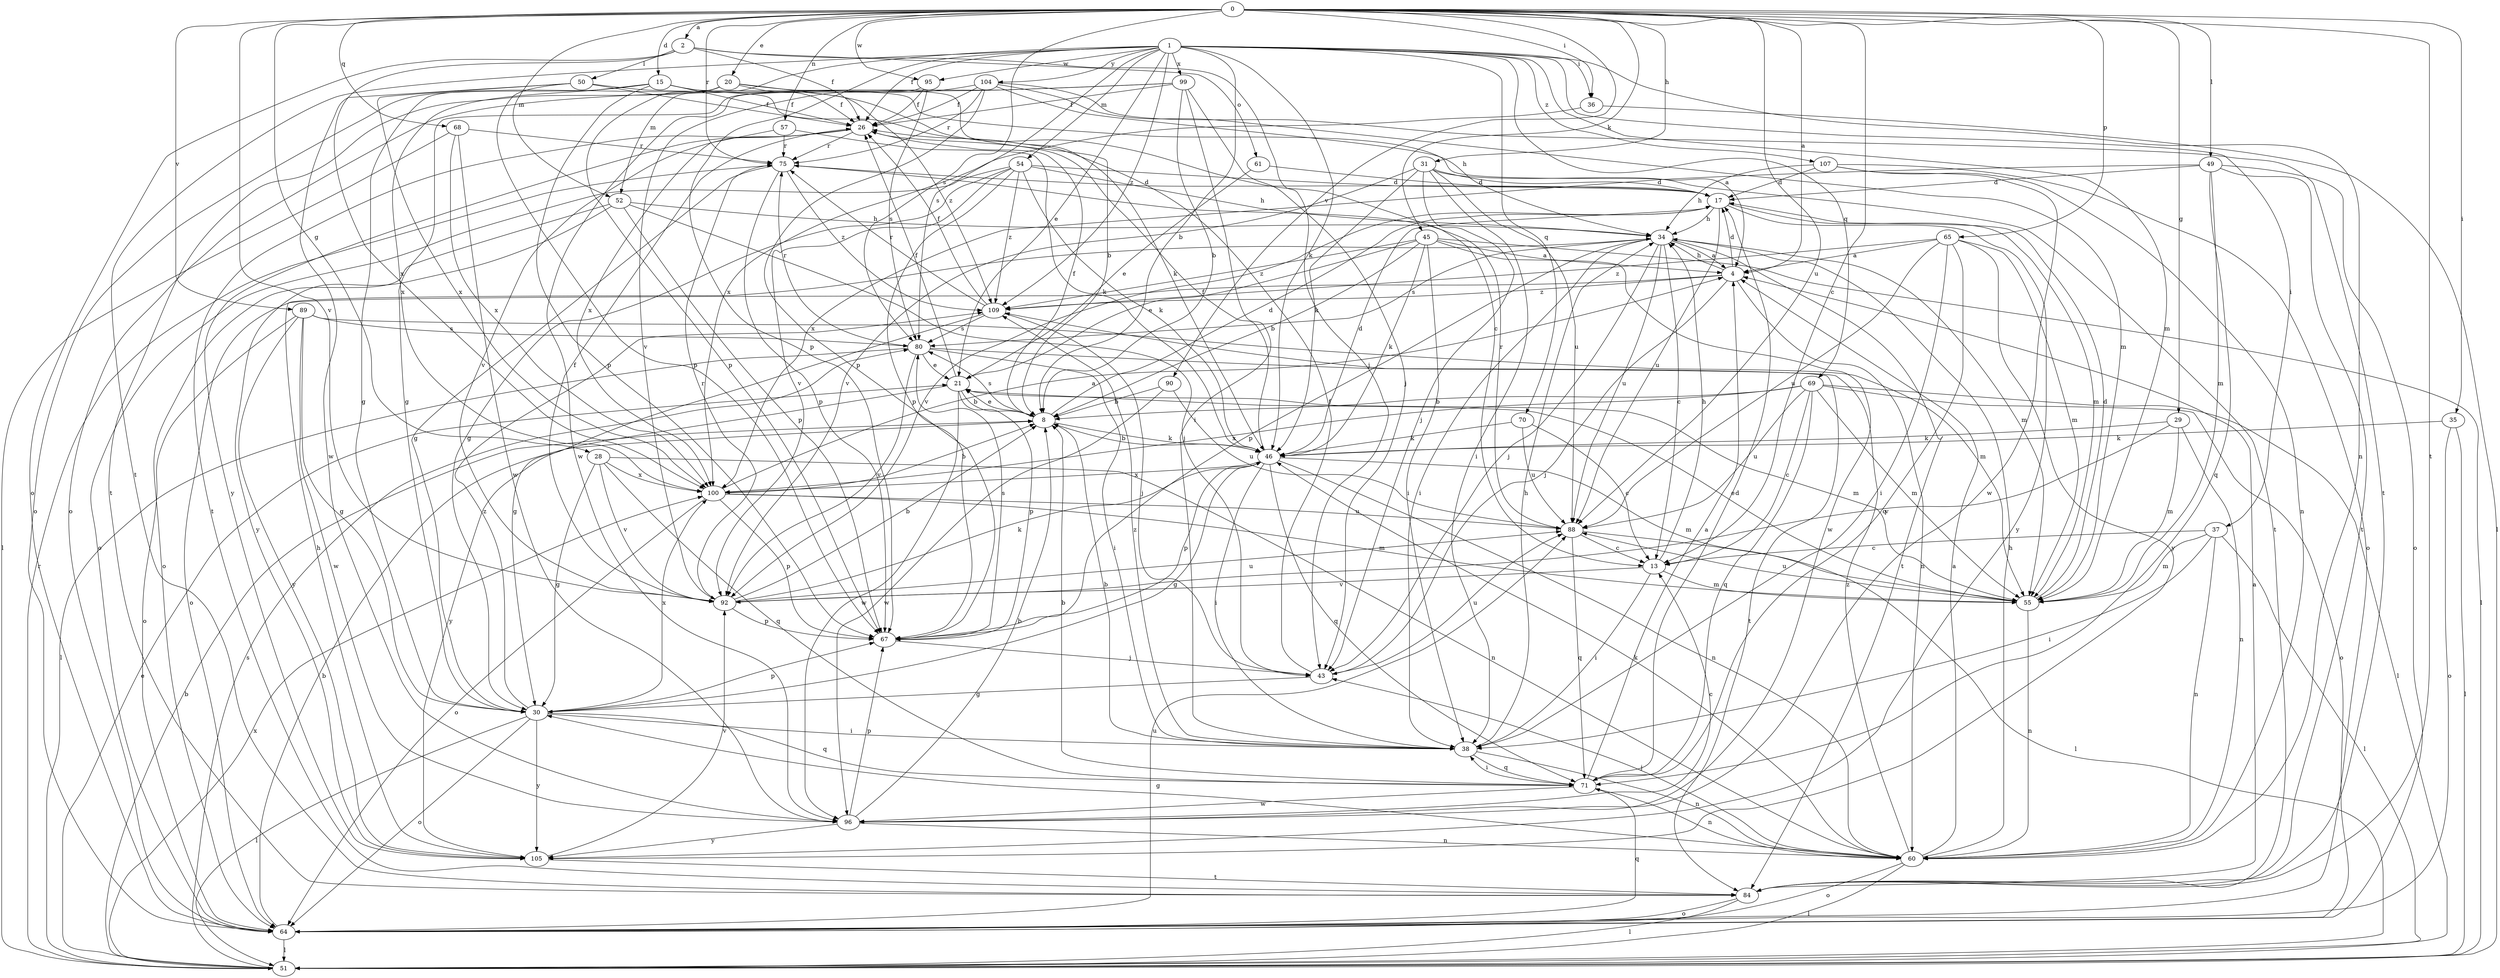 strict digraph  {
0;
1;
2;
4;
8;
13;
15;
17;
20;
21;
26;
28;
29;
30;
31;
34;
35;
36;
37;
38;
43;
45;
46;
49;
50;
51;
52;
54;
55;
57;
60;
61;
64;
65;
67;
68;
69;
70;
71;
75;
80;
84;
88;
89;
90;
92;
95;
96;
99;
100;
104;
105;
107;
109;
0 -> 2  [label=a];
0 -> 4  [label=a];
0 -> 13  [label=c];
0 -> 15  [label=d];
0 -> 20  [label=e];
0 -> 28  [label=g];
0 -> 29  [label=g];
0 -> 31  [label=h];
0 -> 35  [label=i];
0 -> 36  [label=i];
0 -> 45  [label=k];
0 -> 49  [label=l];
0 -> 52  [label=m];
0 -> 57  [label=n];
0 -> 65  [label=p];
0 -> 68  [label=q];
0 -> 75  [label=r];
0 -> 80  [label=s];
0 -> 84  [label=t];
0 -> 88  [label=u];
0 -> 89  [label=v];
0 -> 90  [label=v];
0 -> 92  [label=v];
0 -> 95  [label=w];
1 -> 8  [label=b];
1 -> 21  [label=e];
1 -> 26  [label=f];
1 -> 36  [label=i];
1 -> 37  [label=i];
1 -> 46  [label=k];
1 -> 52  [label=m];
1 -> 54  [label=m];
1 -> 55  [label=m];
1 -> 60  [label=n];
1 -> 67  [label=p];
1 -> 69  [label=q];
1 -> 70  [label=q];
1 -> 80  [label=s];
1 -> 84  [label=t];
1 -> 95  [label=w];
1 -> 99  [label=x];
1 -> 104  [label=y];
1 -> 107  [label=z];
1 -> 109  [label=z];
2 -> 26  [label=f];
2 -> 43  [label=j];
2 -> 50  [label=l];
2 -> 61  [label=o];
2 -> 64  [label=o];
2 -> 100  [label=x];
4 -> 17  [label=d];
4 -> 34  [label=h];
4 -> 43  [label=j];
4 -> 60  [label=n];
4 -> 64  [label=o];
4 -> 109  [label=z];
8 -> 17  [label=d];
8 -> 21  [label=e];
8 -> 26  [label=f];
8 -> 46  [label=k];
8 -> 80  [label=s];
13 -> 34  [label=h];
13 -> 38  [label=i];
13 -> 55  [label=m];
13 -> 92  [label=v];
15 -> 4  [label=a];
15 -> 13  [label=c];
15 -> 26  [label=f];
15 -> 64  [label=o];
15 -> 67  [label=p];
15 -> 100  [label=x];
17 -> 34  [label=h];
17 -> 55  [label=m];
17 -> 88  [label=u];
17 -> 92  [label=v];
17 -> 105  [label=y];
20 -> 8  [label=b];
20 -> 26  [label=f];
20 -> 30  [label=g];
20 -> 67  [label=p];
20 -> 84  [label=t];
20 -> 109  [label=z];
21 -> 8  [label=b];
21 -> 26  [label=f];
21 -> 55  [label=m];
21 -> 67  [label=p];
21 -> 96  [label=w];
21 -> 105  [label=y];
26 -> 75  [label=r];
26 -> 84  [label=t];
26 -> 92  [label=v];
26 -> 105  [label=y];
28 -> 30  [label=g];
28 -> 60  [label=n];
28 -> 71  [label=q];
28 -> 92  [label=v];
28 -> 100  [label=x];
29 -> 46  [label=k];
29 -> 55  [label=m];
29 -> 60  [label=n];
29 -> 92  [label=v];
30 -> 38  [label=i];
30 -> 51  [label=l];
30 -> 64  [label=o];
30 -> 67  [label=p];
30 -> 71  [label=q];
30 -> 100  [label=x];
30 -> 105  [label=y];
30 -> 109  [label=z];
31 -> 17  [label=d];
31 -> 38  [label=i];
31 -> 43  [label=j];
31 -> 46  [label=k];
31 -> 84  [label=t];
31 -> 88  [label=u];
31 -> 92  [label=v];
34 -> 4  [label=a];
34 -> 13  [label=c];
34 -> 38  [label=i];
34 -> 43  [label=j];
34 -> 55  [label=m];
34 -> 67  [label=p];
34 -> 80  [label=s];
34 -> 84  [label=t];
34 -> 88  [label=u];
35 -> 46  [label=k];
35 -> 51  [label=l];
35 -> 64  [label=o];
36 -> 51  [label=l];
36 -> 100  [label=x];
37 -> 13  [label=c];
37 -> 38  [label=i];
37 -> 51  [label=l];
37 -> 55  [label=m];
37 -> 60  [label=n];
38 -> 8  [label=b];
38 -> 34  [label=h];
38 -> 60  [label=n];
38 -> 71  [label=q];
38 -> 109  [label=z];
43 -> 26  [label=f];
43 -> 30  [label=g];
43 -> 88  [label=u];
45 -> 4  [label=a];
45 -> 8  [label=b];
45 -> 21  [label=e];
45 -> 38  [label=i];
45 -> 46  [label=k];
45 -> 51  [label=l];
45 -> 96  [label=w];
45 -> 109  [label=z];
46 -> 8  [label=b];
46 -> 17  [label=d];
46 -> 26  [label=f];
46 -> 30  [label=g];
46 -> 38  [label=i];
46 -> 55  [label=m];
46 -> 60  [label=n];
46 -> 67  [label=p];
46 -> 71  [label=q];
46 -> 100  [label=x];
49 -> 17  [label=d];
49 -> 55  [label=m];
49 -> 64  [label=o];
49 -> 71  [label=q];
49 -> 84  [label=t];
49 -> 100  [label=x];
50 -> 26  [label=f];
50 -> 46  [label=k];
50 -> 67  [label=p];
50 -> 96  [label=w];
50 -> 100  [label=x];
51 -> 8  [label=b];
51 -> 21  [label=e];
51 -> 75  [label=r];
51 -> 80  [label=s];
51 -> 100  [label=x];
52 -> 34  [label=h];
52 -> 43  [label=j];
52 -> 64  [label=o];
52 -> 67  [label=p];
52 -> 105  [label=y];
54 -> 17  [label=d];
54 -> 30  [label=g];
54 -> 34  [label=h];
54 -> 46  [label=k];
54 -> 64  [label=o];
54 -> 67  [label=p];
54 -> 92  [label=v];
54 -> 109  [label=z];
55 -> 17  [label=d];
55 -> 21  [label=e];
55 -> 60  [label=n];
55 -> 88  [label=u];
57 -> 46  [label=k];
57 -> 75  [label=r];
57 -> 100  [label=x];
60 -> 4  [label=a];
60 -> 30  [label=g];
60 -> 34  [label=h];
60 -> 43  [label=j];
60 -> 46  [label=k];
60 -> 51  [label=l];
60 -> 64  [label=o];
60 -> 109  [label=z];
61 -> 17  [label=d];
61 -> 21  [label=e];
64 -> 8  [label=b];
64 -> 51  [label=l];
64 -> 71  [label=q];
64 -> 88  [label=u];
65 -> 4  [label=a];
65 -> 38  [label=i];
65 -> 55  [label=m];
65 -> 71  [label=q];
65 -> 88  [label=u];
65 -> 105  [label=y];
65 -> 109  [label=z];
67 -> 43  [label=j];
67 -> 80  [label=s];
68 -> 51  [label=l];
68 -> 75  [label=r];
68 -> 96  [label=w];
68 -> 100  [label=x];
69 -> 8  [label=b];
69 -> 13  [label=c];
69 -> 51  [label=l];
69 -> 55  [label=m];
69 -> 64  [label=o];
69 -> 71  [label=q];
69 -> 88  [label=u];
69 -> 100  [label=x];
70 -> 13  [label=c];
70 -> 46  [label=k];
70 -> 88  [label=u];
71 -> 4  [label=a];
71 -> 8  [label=b];
71 -> 17  [label=d];
71 -> 38  [label=i];
71 -> 60  [label=n];
71 -> 96  [label=w];
75 -> 17  [label=d];
75 -> 30  [label=g];
75 -> 67  [label=p];
75 -> 109  [label=z];
80 -> 21  [label=e];
80 -> 38  [label=i];
80 -> 51  [label=l];
80 -> 75  [label=r];
80 -> 84  [label=t];
80 -> 92  [label=v];
84 -> 4  [label=a];
84 -> 51  [label=l];
84 -> 64  [label=o];
88 -> 13  [label=c];
88 -> 51  [label=l];
88 -> 71  [label=q];
88 -> 75  [label=r];
89 -> 30  [label=g];
89 -> 55  [label=m];
89 -> 64  [label=o];
89 -> 80  [label=s];
89 -> 96  [label=w];
89 -> 105  [label=y];
90 -> 8  [label=b];
90 -> 88  [label=u];
90 -> 96  [label=w];
92 -> 8  [label=b];
92 -> 26  [label=f];
92 -> 46  [label=k];
92 -> 67  [label=p];
92 -> 75  [label=r];
92 -> 88  [label=u];
95 -> 26  [label=f];
95 -> 80  [label=s];
95 -> 96  [label=w];
96 -> 8  [label=b];
96 -> 13  [label=c];
96 -> 60  [label=n];
96 -> 67  [label=p];
96 -> 105  [label=y];
99 -> 8  [label=b];
99 -> 26  [label=f];
99 -> 30  [label=g];
99 -> 38  [label=i];
99 -> 43  [label=j];
99 -> 64  [label=o];
100 -> 4  [label=a];
100 -> 8  [label=b];
100 -> 55  [label=m];
100 -> 64  [label=o];
100 -> 67  [label=p];
100 -> 88  [label=u];
104 -> 26  [label=f];
104 -> 34  [label=h];
104 -> 55  [label=m];
104 -> 67  [label=p];
104 -> 75  [label=r];
104 -> 84  [label=t];
104 -> 92  [label=v];
105 -> 34  [label=h];
105 -> 84  [label=t];
105 -> 92  [label=v];
107 -> 17  [label=d];
107 -> 34  [label=h];
107 -> 60  [label=n];
107 -> 64  [label=o];
107 -> 96  [label=w];
109 -> 26  [label=f];
109 -> 30  [label=g];
109 -> 43  [label=j];
109 -> 75  [label=r];
109 -> 80  [label=s];
}
